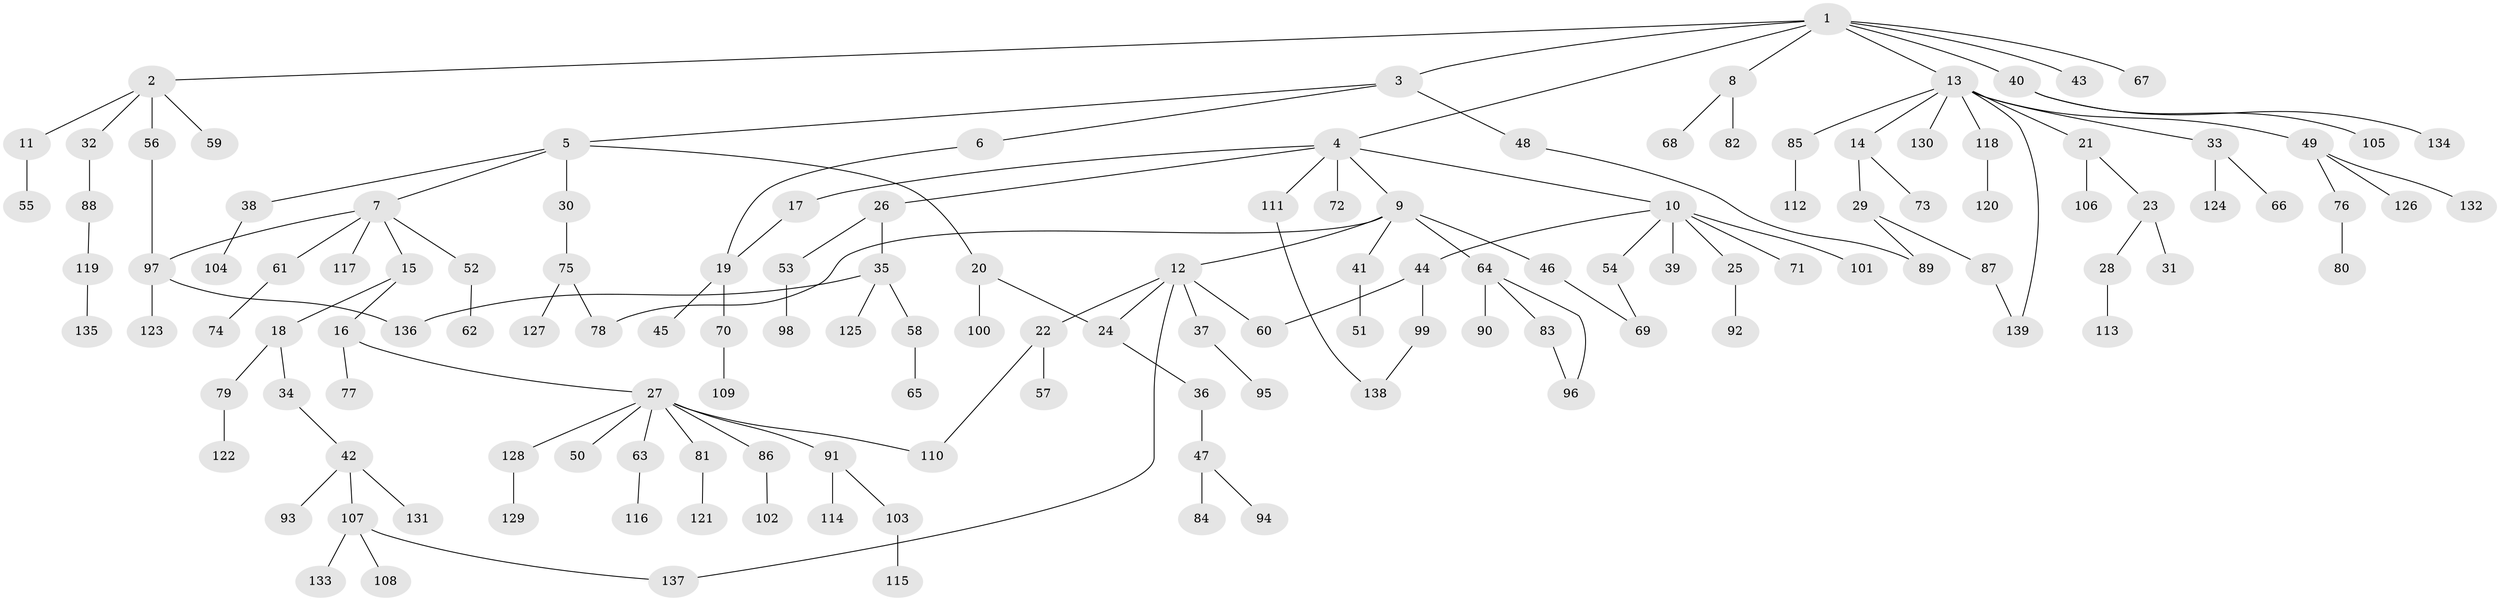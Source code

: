 // Generated by graph-tools (version 1.1) at 2025/42/03/09/25 04:42:12]
// undirected, 139 vertices, 151 edges
graph export_dot {
graph [start="1"]
  node [color=gray90,style=filled];
  1;
  2;
  3;
  4;
  5;
  6;
  7;
  8;
  9;
  10;
  11;
  12;
  13;
  14;
  15;
  16;
  17;
  18;
  19;
  20;
  21;
  22;
  23;
  24;
  25;
  26;
  27;
  28;
  29;
  30;
  31;
  32;
  33;
  34;
  35;
  36;
  37;
  38;
  39;
  40;
  41;
  42;
  43;
  44;
  45;
  46;
  47;
  48;
  49;
  50;
  51;
  52;
  53;
  54;
  55;
  56;
  57;
  58;
  59;
  60;
  61;
  62;
  63;
  64;
  65;
  66;
  67;
  68;
  69;
  70;
  71;
  72;
  73;
  74;
  75;
  76;
  77;
  78;
  79;
  80;
  81;
  82;
  83;
  84;
  85;
  86;
  87;
  88;
  89;
  90;
  91;
  92;
  93;
  94;
  95;
  96;
  97;
  98;
  99;
  100;
  101;
  102;
  103;
  104;
  105;
  106;
  107;
  108;
  109;
  110;
  111;
  112;
  113;
  114;
  115;
  116;
  117;
  118;
  119;
  120;
  121;
  122;
  123;
  124;
  125;
  126;
  127;
  128;
  129;
  130;
  131;
  132;
  133;
  134;
  135;
  136;
  137;
  138;
  139;
  1 -- 2;
  1 -- 3;
  1 -- 4;
  1 -- 8;
  1 -- 13;
  1 -- 40;
  1 -- 43;
  1 -- 67;
  2 -- 11;
  2 -- 32;
  2 -- 56;
  2 -- 59;
  3 -- 5;
  3 -- 6;
  3 -- 48;
  4 -- 9;
  4 -- 10;
  4 -- 17;
  4 -- 26;
  4 -- 72;
  4 -- 111;
  5 -- 7;
  5 -- 20;
  5 -- 30;
  5 -- 38;
  6 -- 19;
  7 -- 15;
  7 -- 52;
  7 -- 61;
  7 -- 97;
  7 -- 117;
  8 -- 68;
  8 -- 82;
  9 -- 12;
  9 -- 41;
  9 -- 46;
  9 -- 64;
  9 -- 78;
  10 -- 25;
  10 -- 39;
  10 -- 44;
  10 -- 54;
  10 -- 71;
  10 -- 101;
  11 -- 55;
  12 -- 22;
  12 -- 24;
  12 -- 37;
  12 -- 60;
  12 -- 137;
  13 -- 14;
  13 -- 21;
  13 -- 33;
  13 -- 49;
  13 -- 85;
  13 -- 118;
  13 -- 130;
  13 -- 139;
  14 -- 29;
  14 -- 73;
  15 -- 16;
  15 -- 18;
  16 -- 27;
  16 -- 77;
  17 -- 19;
  18 -- 34;
  18 -- 79;
  19 -- 45;
  19 -- 70;
  20 -- 100;
  20 -- 24;
  21 -- 23;
  21 -- 106;
  22 -- 57;
  22 -- 110;
  23 -- 28;
  23 -- 31;
  24 -- 36;
  25 -- 92;
  26 -- 35;
  26 -- 53;
  27 -- 50;
  27 -- 63;
  27 -- 81;
  27 -- 86;
  27 -- 91;
  27 -- 110;
  27 -- 128;
  28 -- 113;
  29 -- 87;
  29 -- 89;
  30 -- 75;
  32 -- 88;
  33 -- 66;
  33 -- 124;
  34 -- 42;
  35 -- 58;
  35 -- 125;
  35 -- 136;
  36 -- 47;
  37 -- 95;
  38 -- 104;
  40 -- 105;
  40 -- 134;
  41 -- 51;
  42 -- 93;
  42 -- 107;
  42 -- 131;
  44 -- 99;
  44 -- 60;
  46 -- 69;
  47 -- 84;
  47 -- 94;
  48 -- 89;
  49 -- 76;
  49 -- 126;
  49 -- 132;
  52 -- 62;
  53 -- 98;
  54 -- 69;
  56 -- 97;
  58 -- 65;
  61 -- 74;
  63 -- 116;
  64 -- 83;
  64 -- 90;
  64 -- 96;
  70 -- 109;
  75 -- 78;
  75 -- 127;
  76 -- 80;
  79 -- 122;
  81 -- 121;
  83 -- 96;
  85 -- 112;
  86 -- 102;
  87 -- 139;
  88 -- 119;
  91 -- 103;
  91 -- 114;
  97 -- 123;
  97 -- 136;
  99 -- 138;
  103 -- 115;
  107 -- 108;
  107 -- 133;
  107 -- 137;
  111 -- 138;
  118 -- 120;
  119 -- 135;
  128 -- 129;
}
